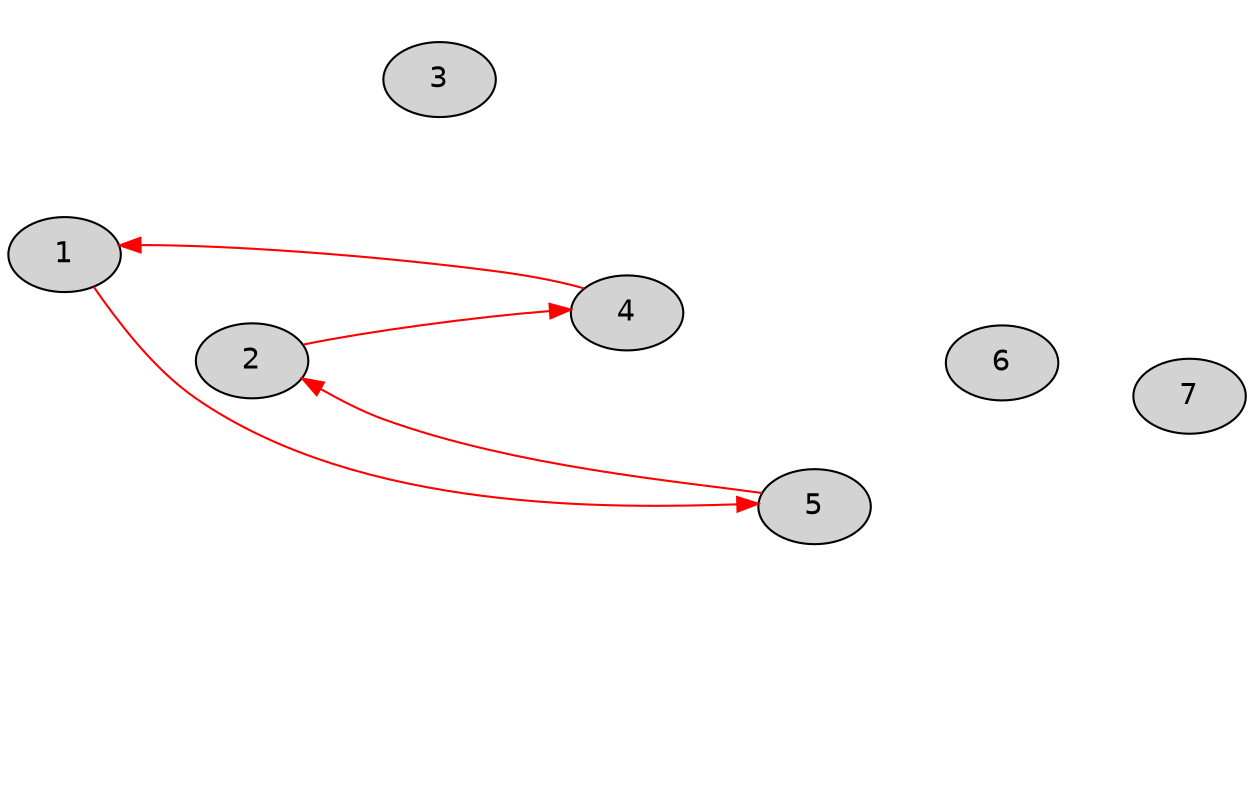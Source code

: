 digraph points
{
	rankdir = LR
	size = "8.5"
	node [style="filled", fontname="dejavu sans"]
	graph [style="filled", fontname="dejavu sans"]
	edge [fontname="dejavu sans", dir=none, color="#00000000"]

	1 -> 2
	1 -> 3
	1 -> 4
	1 -> 5
	1 -> 6
	1 -> 7
	2 -> 3
	2 -> 4
	2 -> 5
	2 -> 6
	2 -> 7
	3 -> 4
	3 -> 5
	3 -> 6
	3 -> 7
	4 -> 5
	4 -> 6
	4 -> 7
	5 -> 6
	5 -> 7
	6 -> 7

	edge [dir=lr, color=red]

	1 -> 5
	5 -> 2
	2 -> 4
	4 -> 1
}
